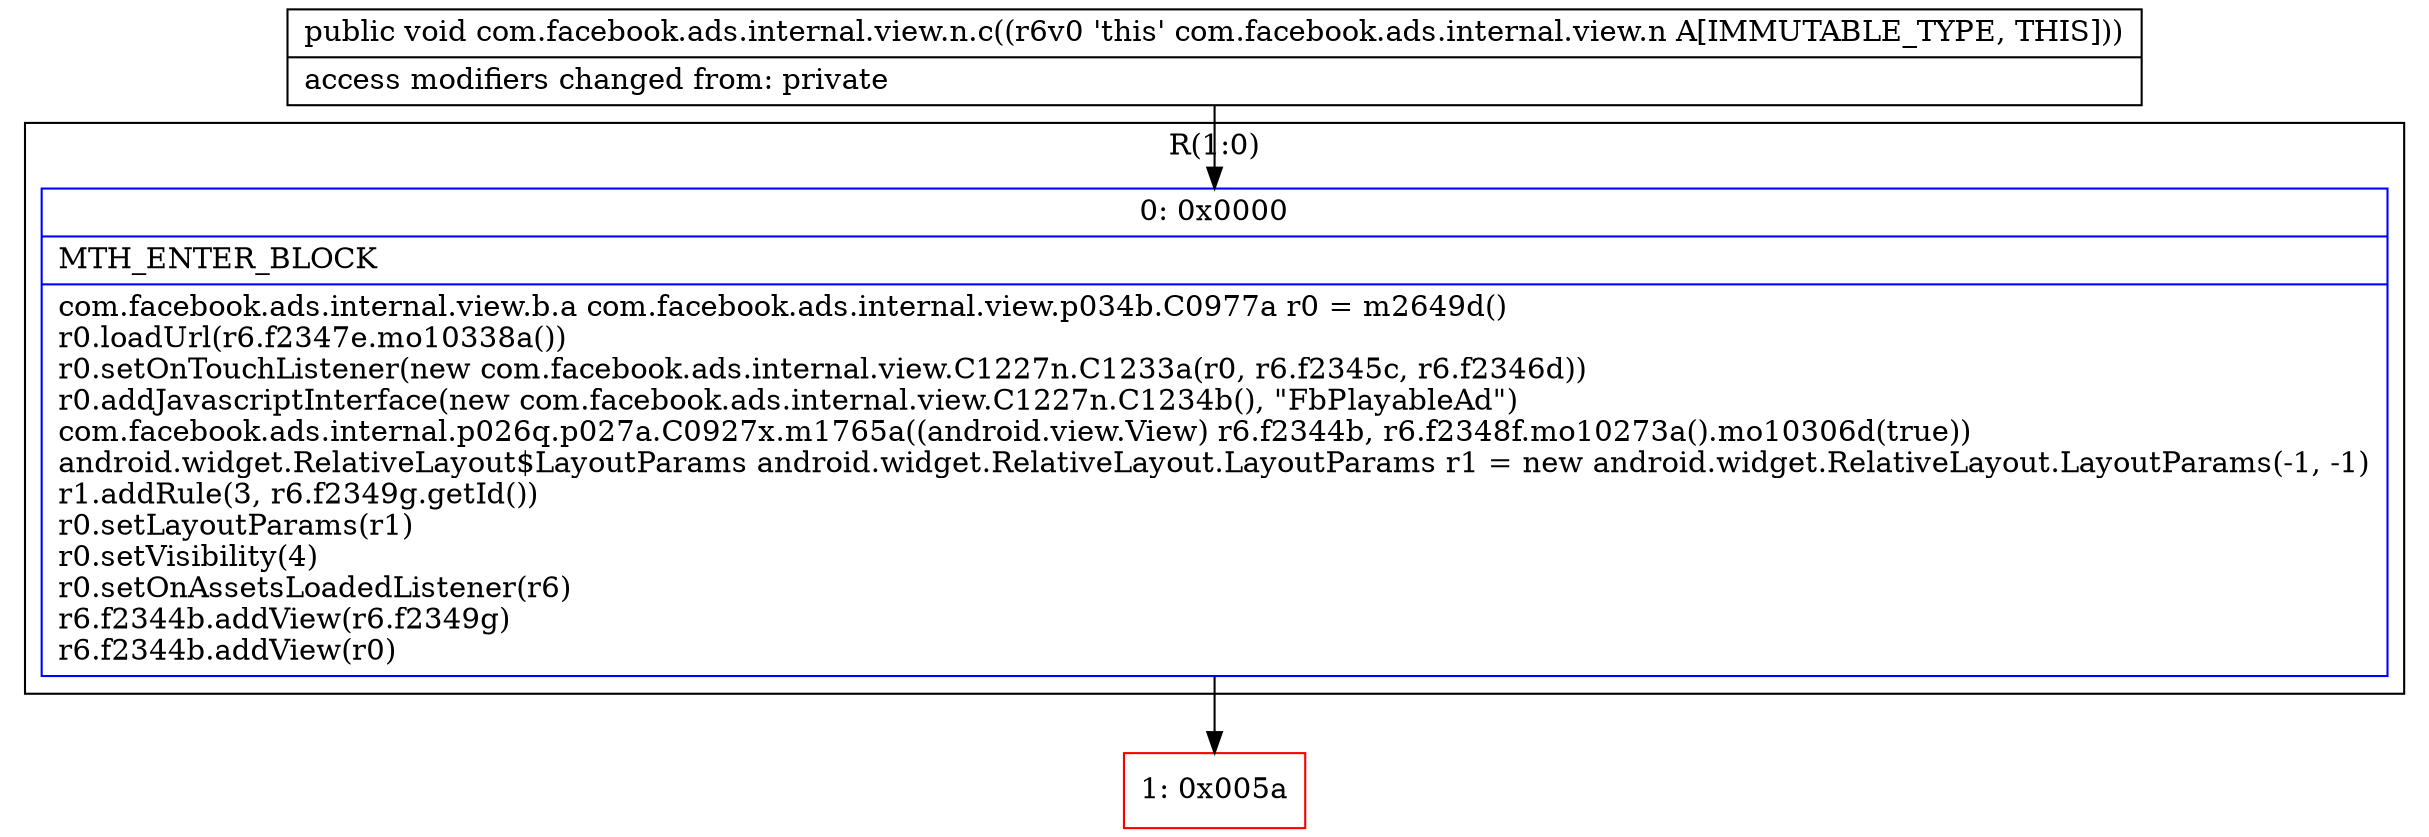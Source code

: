 digraph "CFG forcom.facebook.ads.internal.view.n.c()V" {
subgraph cluster_Region_1518586035 {
label = "R(1:0)";
node [shape=record,color=blue];
Node_0 [shape=record,label="{0\:\ 0x0000|MTH_ENTER_BLOCK\l|com.facebook.ads.internal.view.b.a com.facebook.ads.internal.view.p034b.C0977a r0 = m2649d()\lr0.loadUrl(r6.f2347e.mo10338a())\lr0.setOnTouchListener(new com.facebook.ads.internal.view.C1227n.C1233a(r0, r6.f2345c, r6.f2346d))\lr0.addJavascriptInterface(new com.facebook.ads.internal.view.C1227n.C1234b(), \"FbPlayableAd\")\lcom.facebook.ads.internal.p026q.p027a.C0927x.m1765a((android.view.View) r6.f2344b, r6.f2348f.mo10273a().mo10306d(true))\landroid.widget.RelativeLayout$LayoutParams android.widget.RelativeLayout.LayoutParams r1 = new android.widget.RelativeLayout.LayoutParams(\-1, \-1)\lr1.addRule(3, r6.f2349g.getId())\lr0.setLayoutParams(r1)\lr0.setVisibility(4)\lr0.setOnAssetsLoadedListener(r6)\lr6.f2344b.addView(r6.f2349g)\lr6.f2344b.addView(r0)\l}"];
}
Node_1 [shape=record,color=red,label="{1\:\ 0x005a}"];
MethodNode[shape=record,label="{public void com.facebook.ads.internal.view.n.c((r6v0 'this' com.facebook.ads.internal.view.n A[IMMUTABLE_TYPE, THIS]))  | access modifiers changed from: private\l}"];
MethodNode -> Node_0;
Node_0 -> Node_1;
}

